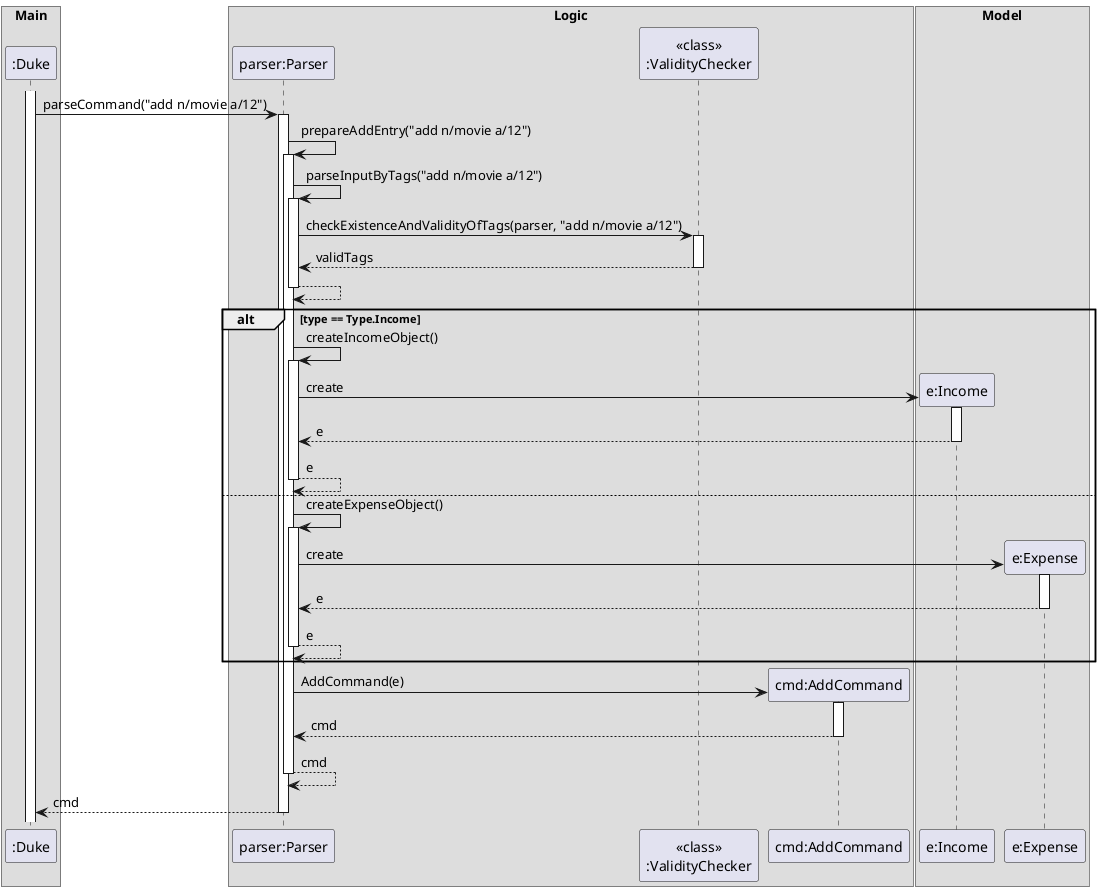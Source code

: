 @startuml
box Main
Participant ":Duke" as Duke
end box
box Logic
Participant "parser:Parser" as Parser
Participant "<<class>>\n:ValidityChecker" as Valid
Participant "cmd:AddCommand" as DeleteCommand
end box

box Model
Participant "e:Income" as Entry2
Participant "e:Expense" as Entry
end box


activate Duke
Duke -> Parser : parseCommand("add n/movie a/12")
activate Parser

Parser -> Parser : prepareAddEntry("add n/movie a/12")
activate Parser
Parser -> Parser : parseInputByTags("add n/movie a/12")
activate Parser
Parser -> Valid : checkExistenceAndValidityOfTags(parser, "add n/movie a/12")
activate Valid
Valid --> Parser : validTags
deactivate Valid

Parser --> Parser
deactivate Parser
alt type == Type.Income
    Parser -> Parser : createIncomeObject()
    activate Parser
    create Entry2
    Parser -> Entry2 : create
    activate Entry2
    Entry2 --> Parser : e
    deactivate Entry2
    Parser --> Parser : e
    deactivate Parser
else
    Parser -> Parser : createExpenseObject()
    activate Parser
        create Entry
        Parser -> Entry : create
        activate Entry
        Entry --> Parser : e
        deactivate Entry
        Parser --> Parser : e
        deactivate Parser
end
activate Parser


create DeleteCommand
Parser -> DeleteCommand : AddCommand(e)
activate DeleteCommand
DeleteCommand --> Parser : cmd
deactivate DeleteCommand
Parser --> Parser : cmd
deactivate Parser
Parser --> Duke : cmd

deactivate Parser
deactivate DeleteCommand

@enduml